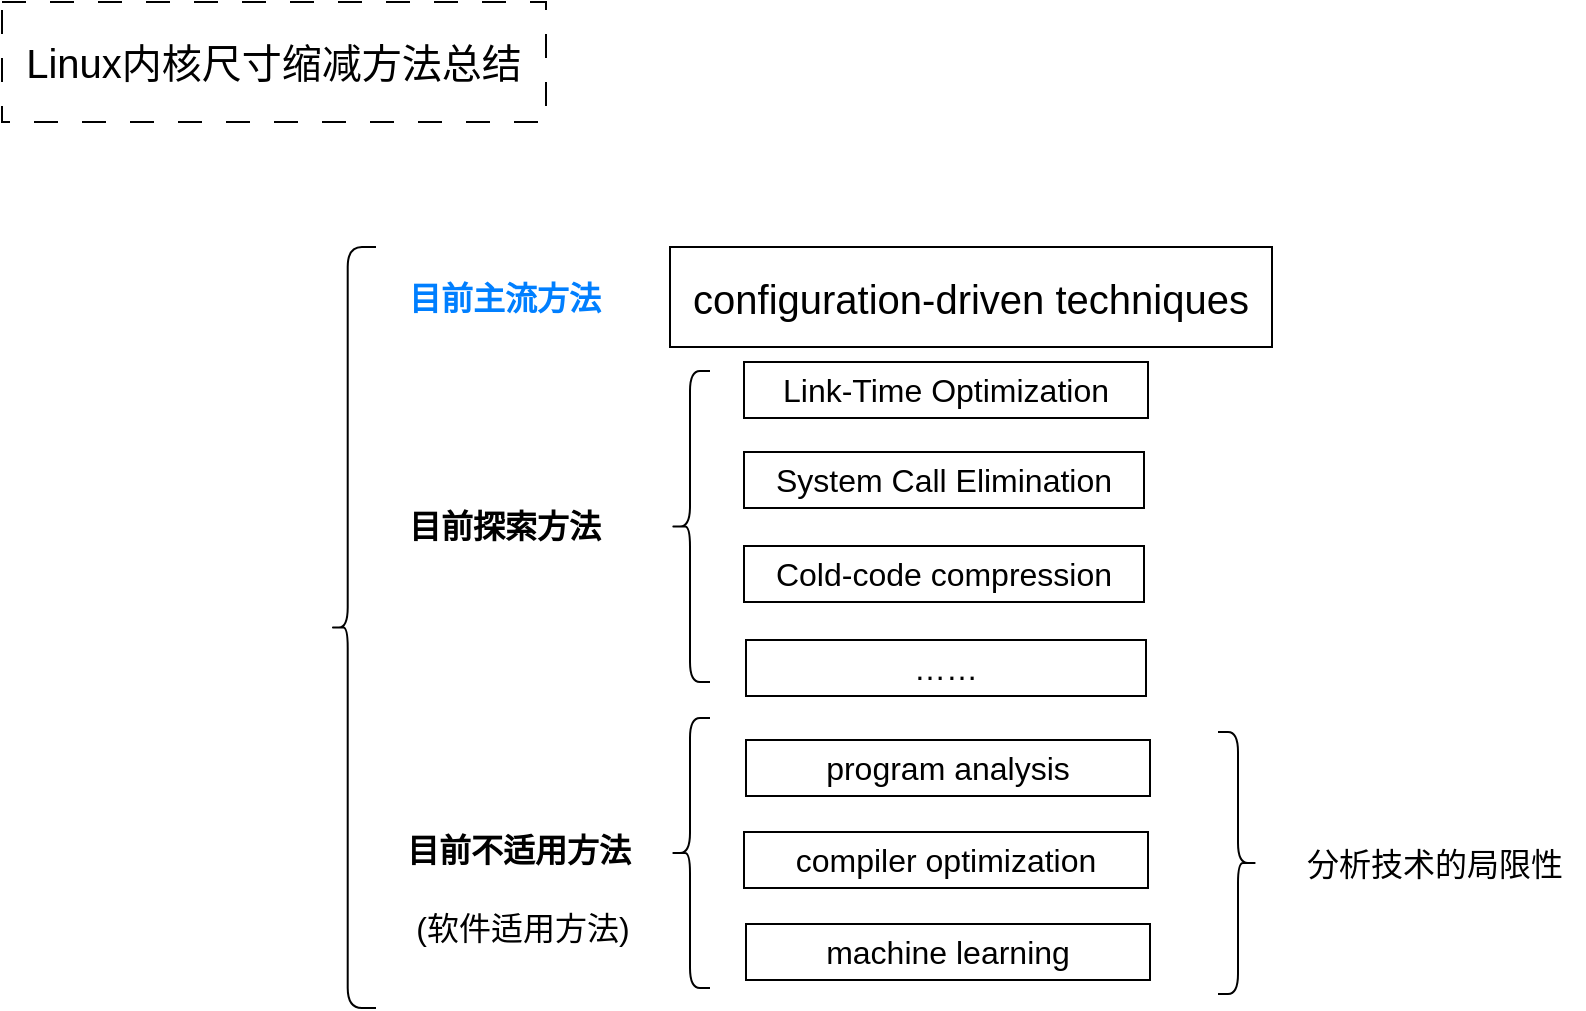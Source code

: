 <mxfile version="21.3.7" type="github">
  <diagram name="第 1 页" id="zZwxx3K8C3w1xwjBk0S7">
    <mxGraphModel dx="1793" dy="1451" grid="0" gridSize="10" guides="1" tooltips="1" connect="1" arrows="1" fold="1" page="0" pageScale="1" pageWidth="827" pageHeight="1169" math="0" shadow="0">
      <root>
        <mxCell id="0" />
        <mxCell id="1" parent="0" />
        <mxCell id="niadmOFnp_dnT3OxzhgZ-1" value="&lt;font style=&quot;font-size: 20px;&quot;&gt;Linux内核尺寸缩减方法总结&lt;/font&gt;" style="rounded=0;whiteSpace=wrap;html=1;fontSize=16;dashed=1;dashPattern=12 12;" parent="1" vertex="1">
          <mxGeometry x="-627" y="-471" width="272" height="60" as="geometry" />
        </mxCell>
        <mxCell id="niadmOFnp_dnT3OxzhgZ-3" value="" style="shape=curlyBracket;whiteSpace=wrap;html=1;rounded=1;labelPosition=left;verticalLabelPosition=middle;align=right;verticalAlign=middle;fontSize=16;size=0.385;" parent="1" vertex="1">
          <mxGeometry x="-463" y="-348.5" width="23" height="380.5" as="geometry" />
        </mxCell>
        <mxCell id="niadmOFnp_dnT3OxzhgZ-4" value="&lt;b&gt;&lt;font color=&quot;#007fff&quot;&gt;目前主流方法&lt;/font&gt;&lt;/b&gt;" style="rounded=0;whiteSpace=wrap;html=1;fontSize=16;strokeColor=none;" parent="1" vertex="1">
          <mxGeometry x="-434" y="-343" width="117" height="39" as="geometry" />
        </mxCell>
        <mxCell id="niadmOFnp_dnT3OxzhgZ-5" value="&lt;font style=&quot;font-size: 20px;&quot;&gt;configuration-driven techniques&lt;/font&gt;" style="rounded=0;whiteSpace=wrap;html=1;fontSize=16;" parent="1" vertex="1">
          <mxGeometry x="-293" y="-348.5" width="301" height="50" as="geometry" />
        </mxCell>
        <mxCell id="niadmOFnp_dnT3OxzhgZ-6" value="&lt;b&gt;目前探索方法&lt;/b&gt;" style="rounded=0;whiteSpace=wrap;html=1;fontSize=16;strokeColor=none;" parent="1" vertex="1">
          <mxGeometry x="-434" y="-228.25" width="117" height="39" as="geometry" />
        </mxCell>
        <mxCell id="niadmOFnp_dnT3OxzhgZ-7" value="" style="shape=curlyBracket;whiteSpace=wrap;html=1;rounded=1;labelPosition=left;verticalLabelPosition=middle;align=right;verticalAlign=middle;fontSize=16;" parent="1" vertex="1">
          <mxGeometry x="-293" y="-286.5" width="20" height="155.5" as="geometry" />
        </mxCell>
        <mxCell id="niadmOFnp_dnT3OxzhgZ-8" value="&lt;div&gt;Link-Time Optimization&lt;/div&gt;" style="rounded=0;whiteSpace=wrap;html=1;fontSize=16;" parent="1" vertex="1">
          <mxGeometry x="-256" y="-291" width="202" height="28" as="geometry" />
        </mxCell>
        <mxCell id="niadmOFnp_dnT3OxzhgZ-9" value="&lt;div&gt;System Call Elimination&lt;/div&gt;" style="rounded=0;whiteSpace=wrap;html=1;fontSize=16;" parent="1" vertex="1">
          <mxGeometry x="-256" y="-246" width="200" height="28" as="geometry" />
        </mxCell>
        <mxCell id="niadmOFnp_dnT3OxzhgZ-10" value="&lt;div&gt;Cold-code compression&lt;/div&gt;" style="rounded=0;whiteSpace=wrap;html=1;fontSize=16;" parent="1" vertex="1">
          <mxGeometry x="-256" y="-199" width="200" height="28" as="geometry" />
        </mxCell>
        <mxCell id="niadmOFnp_dnT3OxzhgZ-11" value="……" style="rounded=0;whiteSpace=wrap;html=1;fontSize=16;" parent="1" vertex="1">
          <mxGeometry x="-255" y="-152" width="200" height="28" as="geometry" />
        </mxCell>
        <mxCell id="niadmOFnp_dnT3OxzhgZ-12" value="&lt;b&gt;目前不适用方法&lt;/b&gt;" style="rounded=0;whiteSpace=wrap;html=1;fontSize=16;strokeColor=none;" parent="1" vertex="1">
          <mxGeometry x="-434" y="-67" width="131" height="39" as="geometry" />
        </mxCell>
        <mxCell id="niadmOFnp_dnT3OxzhgZ-13" value="" style="shape=curlyBracket;whiteSpace=wrap;html=1;rounded=1;labelPosition=left;verticalLabelPosition=middle;align=right;verticalAlign=middle;fontSize=16;" parent="1" vertex="1">
          <mxGeometry x="-293" y="-113" width="20" height="135" as="geometry" />
        </mxCell>
        <mxCell id="niadmOFnp_dnT3OxzhgZ-14" value="program analysis" style="rounded=0;whiteSpace=wrap;html=1;fontSize=16;" parent="1" vertex="1">
          <mxGeometry x="-255" y="-102" width="202" height="28" as="geometry" />
        </mxCell>
        <mxCell id="niadmOFnp_dnT3OxzhgZ-15" value="compiler optimization" style="rounded=0;whiteSpace=wrap;html=1;fontSize=16;" parent="1" vertex="1">
          <mxGeometry x="-256" y="-56" width="202" height="28" as="geometry" />
        </mxCell>
        <mxCell id="niadmOFnp_dnT3OxzhgZ-16" value="machine learning" style="rounded=0;whiteSpace=wrap;html=1;fontSize=16;" parent="1" vertex="1">
          <mxGeometry x="-255" y="-10" width="202" height="28" as="geometry" />
        </mxCell>
        <mxCell id="niadmOFnp_dnT3OxzhgZ-17" value="" style="shape=curlyBracket;whiteSpace=wrap;html=1;rounded=1;flipH=1;labelPosition=right;verticalLabelPosition=middle;align=left;verticalAlign=middle;fontSize=16;" parent="1" vertex="1">
          <mxGeometry x="-19" y="-106" width="20" height="131" as="geometry" />
        </mxCell>
        <mxCell id="niadmOFnp_dnT3OxzhgZ-18" value="分析技术的局限性" style="rounded=0;whiteSpace=wrap;html=1;fontSize=16;strokeColor=none;" parent="1" vertex="1">
          <mxGeometry x="15" y="-58.5" width="149" height="36" as="geometry" />
        </mxCell>
        <mxCell id="qY9TFT-U_dUTNNjDmmYj-1" value="(软件适用方法)" style="rounded=0;whiteSpace=wrap;html=1;fontSize=16;strokeColor=none;" vertex="1" parent="1">
          <mxGeometry x="-432" y="-28" width="131" height="39" as="geometry" />
        </mxCell>
      </root>
    </mxGraphModel>
  </diagram>
</mxfile>
